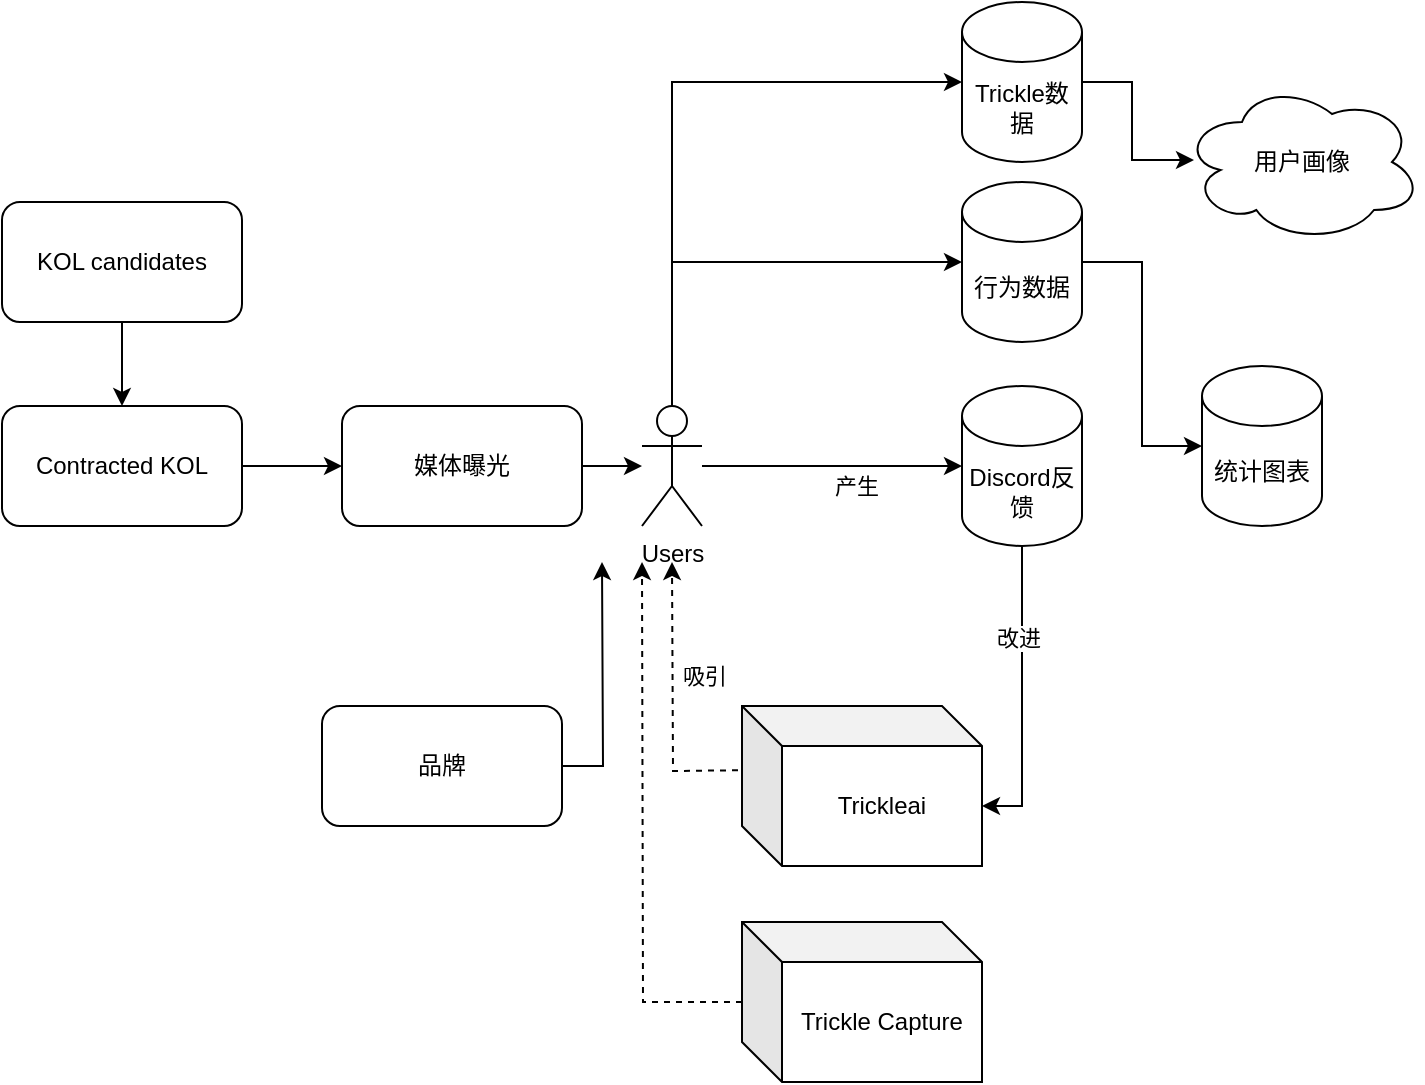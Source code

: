 <mxfile version="22.1.7" type="github">
  <diagram name="第 1 页" id="Yx0_KaVScuL6UOeJacfx">
    <mxGraphModel dx="954" dy="528" grid="1" gridSize="10" guides="1" tooltips="1" connect="1" arrows="1" fold="1" page="1" pageScale="1" pageWidth="1169" pageHeight="827" math="0" shadow="0">
      <root>
        <mxCell id="0" />
        <mxCell id="1" parent="0" />
        <mxCell id="1EhqjQ9QfdzI11k8vf5l-12" value="Users" style="shape=umlActor;verticalLabelPosition=bottom;verticalAlign=top;html=1;outlineConnect=0;" vertex="1" parent="1">
          <mxGeometry x="350" y="252" width="30" height="60" as="geometry" />
        </mxCell>
        <mxCell id="1EhqjQ9QfdzI11k8vf5l-26" style="edgeStyle=orthogonalEdgeStyle;rounded=0;orthogonalLoop=1;jettySize=auto;html=1;" edge="1" parent="1" source="1EhqjQ9QfdzI11k8vf5l-14" target="1EhqjQ9QfdzI11k8vf5l-12">
          <mxGeometry relative="1" as="geometry" />
        </mxCell>
        <mxCell id="1EhqjQ9QfdzI11k8vf5l-14" value="媒体曝光" style="rounded=1;whiteSpace=wrap;html=1;" vertex="1" parent="1">
          <mxGeometry x="200" y="252" width="120" height="60" as="geometry" />
        </mxCell>
        <mxCell id="1EhqjQ9QfdzI11k8vf5l-34" style="edgeStyle=orthogonalEdgeStyle;rounded=0;orthogonalLoop=1;jettySize=auto;html=1;entryX=0.5;entryY=0;entryDx=0;entryDy=0;" edge="1" parent="1" source="1EhqjQ9QfdzI11k8vf5l-15" target="1EhqjQ9QfdzI11k8vf5l-33">
          <mxGeometry relative="1" as="geometry" />
        </mxCell>
        <mxCell id="1EhqjQ9QfdzI11k8vf5l-15" value="KOL candidates" style="rounded=1;whiteSpace=wrap;html=1;" vertex="1" parent="1">
          <mxGeometry x="30" y="150" width="120" height="60" as="geometry" />
        </mxCell>
        <mxCell id="1EhqjQ9QfdzI11k8vf5l-21" style="edgeStyle=orthogonalEdgeStyle;rounded=0;orthogonalLoop=1;jettySize=auto;html=1;dashed=1;" edge="1" parent="1">
          <mxGeometry relative="1" as="geometry">
            <mxPoint x="410" y="434" as="sourcePoint" />
            <mxPoint x="365" y="330" as="targetPoint" />
          </mxGeometry>
        </mxCell>
        <mxCell id="1EhqjQ9QfdzI11k8vf5l-24" value="吸引" style="edgeLabel;html=1;align=center;verticalAlign=middle;resizable=0;points=[];" vertex="1" connectable="0" parent="1EhqjQ9QfdzI11k8vf5l-21">
          <mxGeometry x="0.265" y="1" relative="1" as="geometry">
            <mxPoint x="16" y="2" as="offset" />
          </mxGeometry>
        </mxCell>
        <mxCell id="1EhqjQ9QfdzI11k8vf5l-19" value="" style="endArrow=classic;html=1;rounded=0;entryX=0;entryY=0.5;entryDx=0;entryDy=0;entryPerimeter=0;" edge="1" parent="1" source="1EhqjQ9QfdzI11k8vf5l-12" target="1EhqjQ9QfdzI11k8vf5l-29">
          <mxGeometry width="50" height="50" relative="1" as="geometry">
            <mxPoint x="420" y="282" as="sourcePoint" />
            <mxPoint x="500" y="282" as="targetPoint" />
          </mxGeometry>
        </mxCell>
        <mxCell id="1EhqjQ9QfdzI11k8vf5l-25" value="产生" style="edgeLabel;html=1;align=center;verticalAlign=middle;resizable=0;points=[];" vertex="1" connectable="0" parent="1EhqjQ9QfdzI11k8vf5l-19">
          <mxGeometry x="0.183" y="2" relative="1" as="geometry">
            <mxPoint y="12" as="offset" />
          </mxGeometry>
        </mxCell>
        <mxCell id="1EhqjQ9QfdzI11k8vf5l-20" style="edgeStyle=orthogonalEdgeStyle;rounded=0;orthogonalLoop=1;jettySize=auto;html=1;exitX=0.5;exitY=1;exitDx=0;exitDy=0;entryX=0;entryY=0;entryDx=120;entryDy=50;entryPerimeter=0;exitPerimeter=0;" edge="1" parent="1" source="1EhqjQ9QfdzI11k8vf5l-29" target="1EhqjQ9QfdzI11k8vf5l-30">
          <mxGeometry relative="1" as="geometry">
            <mxPoint x="560" y="312" as="sourcePoint" />
            <mxPoint x="510" y="432" as="targetPoint" />
          </mxGeometry>
        </mxCell>
        <mxCell id="1EhqjQ9QfdzI11k8vf5l-22" value="+" style="edgeLabel;html=1;align=center;verticalAlign=middle;resizable=0;points=[];" vertex="1" connectable="0" parent="1EhqjQ9QfdzI11k8vf5l-20">
          <mxGeometry y="2" relative="1" as="geometry">
            <mxPoint x="-42" y="15" as="offset" />
          </mxGeometry>
        </mxCell>
        <mxCell id="1EhqjQ9QfdzI11k8vf5l-31" value="改进" style="edgeLabel;html=1;align=center;verticalAlign=middle;resizable=0;points=[];" vertex="1" connectable="0" parent="1EhqjQ9QfdzI11k8vf5l-20">
          <mxGeometry x="-0.387" y="-2" relative="1" as="geometry">
            <mxPoint as="offset" />
          </mxGeometry>
        </mxCell>
        <mxCell id="1EhqjQ9QfdzI11k8vf5l-29" value="Discord反馈" style="shape=cylinder3;whiteSpace=wrap;html=1;boundedLbl=1;backgroundOutline=1;size=15;" vertex="1" parent="1">
          <mxGeometry x="510" y="242" width="60" height="80" as="geometry" />
        </mxCell>
        <mxCell id="1EhqjQ9QfdzI11k8vf5l-30" value="Trickleai" style="shape=cube;whiteSpace=wrap;html=1;boundedLbl=1;backgroundOutline=1;darkOpacity=0.05;darkOpacity2=0.1;" vertex="1" parent="1">
          <mxGeometry x="400" y="402" width="120" height="80" as="geometry" />
        </mxCell>
        <mxCell id="1EhqjQ9QfdzI11k8vf5l-35" style="edgeStyle=orthogonalEdgeStyle;rounded=0;orthogonalLoop=1;jettySize=auto;html=1;exitX=1;exitY=0.5;exitDx=0;exitDy=0;entryX=0;entryY=0.5;entryDx=0;entryDy=0;" edge="1" parent="1" source="1EhqjQ9QfdzI11k8vf5l-33" target="1EhqjQ9QfdzI11k8vf5l-14">
          <mxGeometry relative="1" as="geometry" />
        </mxCell>
        <mxCell id="1EhqjQ9QfdzI11k8vf5l-33" value="Contracted KOL" style="rounded=1;whiteSpace=wrap;html=1;" vertex="1" parent="1">
          <mxGeometry x="30" y="252" width="120" height="60" as="geometry" />
        </mxCell>
        <mxCell id="1EhqjQ9QfdzI11k8vf5l-37" style="edgeStyle=orthogonalEdgeStyle;rounded=0;orthogonalLoop=1;jettySize=auto;html=1;dashed=1;" edge="1" parent="1" source="1EhqjQ9QfdzI11k8vf5l-36">
          <mxGeometry relative="1" as="geometry">
            <mxPoint x="350" y="330" as="targetPoint" />
          </mxGeometry>
        </mxCell>
        <mxCell id="1EhqjQ9QfdzI11k8vf5l-36" value="Trickle Capture" style="shape=cube;whiteSpace=wrap;html=1;boundedLbl=1;backgroundOutline=1;darkOpacity=0.05;darkOpacity2=0.1;" vertex="1" parent="1">
          <mxGeometry x="400" y="510" width="120" height="80" as="geometry" />
        </mxCell>
        <mxCell id="1EhqjQ9QfdzI11k8vf5l-40" style="edgeStyle=orthogonalEdgeStyle;rounded=0;orthogonalLoop=1;jettySize=auto;html=1;" edge="1" parent="1" source="1EhqjQ9QfdzI11k8vf5l-39">
          <mxGeometry relative="1" as="geometry">
            <mxPoint x="330" y="330" as="targetPoint" />
          </mxGeometry>
        </mxCell>
        <mxCell id="1EhqjQ9QfdzI11k8vf5l-39" value="品牌" style="rounded=1;whiteSpace=wrap;html=1;" vertex="1" parent="1">
          <mxGeometry x="190" y="402" width="120" height="60" as="geometry" />
        </mxCell>
        <mxCell id="1EhqjQ9QfdzI11k8vf5l-42" value="行为数据" style="shape=cylinder3;whiteSpace=wrap;html=1;boundedLbl=1;backgroundOutline=1;size=15;" vertex="1" parent="1">
          <mxGeometry x="510" y="140" width="60" height="80" as="geometry" />
        </mxCell>
        <mxCell id="1EhqjQ9QfdzI11k8vf5l-43" style="edgeStyle=orthogonalEdgeStyle;rounded=0;orthogonalLoop=1;jettySize=auto;html=1;entryX=0;entryY=0.5;entryDx=0;entryDy=0;entryPerimeter=0;" edge="1" parent="1" source="1EhqjQ9QfdzI11k8vf5l-12" target="1EhqjQ9QfdzI11k8vf5l-42">
          <mxGeometry relative="1" as="geometry">
            <Array as="points">
              <mxPoint x="365" y="180" />
            </Array>
          </mxGeometry>
        </mxCell>
        <mxCell id="1EhqjQ9QfdzI11k8vf5l-44" value="统计图表" style="shape=cylinder3;whiteSpace=wrap;html=1;boundedLbl=1;backgroundOutline=1;size=15;" vertex="1" parent="1">
          <mxGeometry x="630" y="232" width="60" height="80" as="geometry" />
        </mxCell>
        <mxCell id="1EhqjQ9QfdzI11k8vf5l-45" style="edgeStyle=orthogonalEdgeStyle;rounded=0;orthogonalLoop=1;jettySize=auto;html=1;entryX=0;entryY=0.5;entryDx=0;entryDy=0;entryPerimeter=0;" edge="1" parent="1" source="1EhqjQ9QfdzI11k8vf5l-42" target="1EhqjQ9QfdzI11k8vf5l-44">
          <mxGeometry relative="1" as="geometry" />
        </mxCell>
        <mxCell id="1EhqjQ9QfdzI11k8vf5l-46" value="Trickle数据" style="shape=cylinder3;whiteSpace=wrap;html=1;boundedLbl=1;backgroundOutline=1;size=15;" vertex="1" parent="1">
          <mxGeometry x="510" y="50" width="60" height="80" as="geometry" />
        </mxCell>
        <mxCell id="1EhqjQ9QfdzI11k8vf5l-47" style="edgeStyle=orthogonalEdgeStyle;rounded=0;orthogonalLoop=1;jettySize=auto;html=1;entryX=0;entryY=0.5;entryDx=0;entryDy=0;entryPerimeter=0;" edge="1" parent="1" source="1EhqjQ9QfdzI11k8vf5l-12" target="1EhqjQ9QfdzI11k8vf5l-46">
          <mxGeometry relative="1" as="geometry">
            <Array as="points">
              <mxPoint x="365" y="90" />
            </Array>
          </mxGeometry>
        </mxCell>
        <mxCell id="1EhqjQ9QfdzI11k8vf5l-48" value="用户画像" style="ellipse;shape=cloud;whiteSpace=wrap;html=1;" vertex="1" parent="1">
          <mxGeometry x="620" y="90" width="120" height="80" as="geometry" />
        </mxCell>
        <mxCell id="1EhqjQ9QfdzI11k8vf5l-49" style="edgeStyle=orthogonalEdgeStyle;rounded=0;orthogonalLoop=1;jettySize=auto;html=1;entryX=0.05;entryY=0.488;entryDx=0;entryDy=0;entryPerimeter=0;" edge="1" parent="1" source="1EhqjQ9QfdzI11k8vf5l-46" target="1EhqjQ9QfdzI11k8vf5l-48">
          <mxGeometry relative="1" as="geometry" />
        </mxCell>
      </root>
    </mxGraphModel>
  </diagram>
</mxfile>
